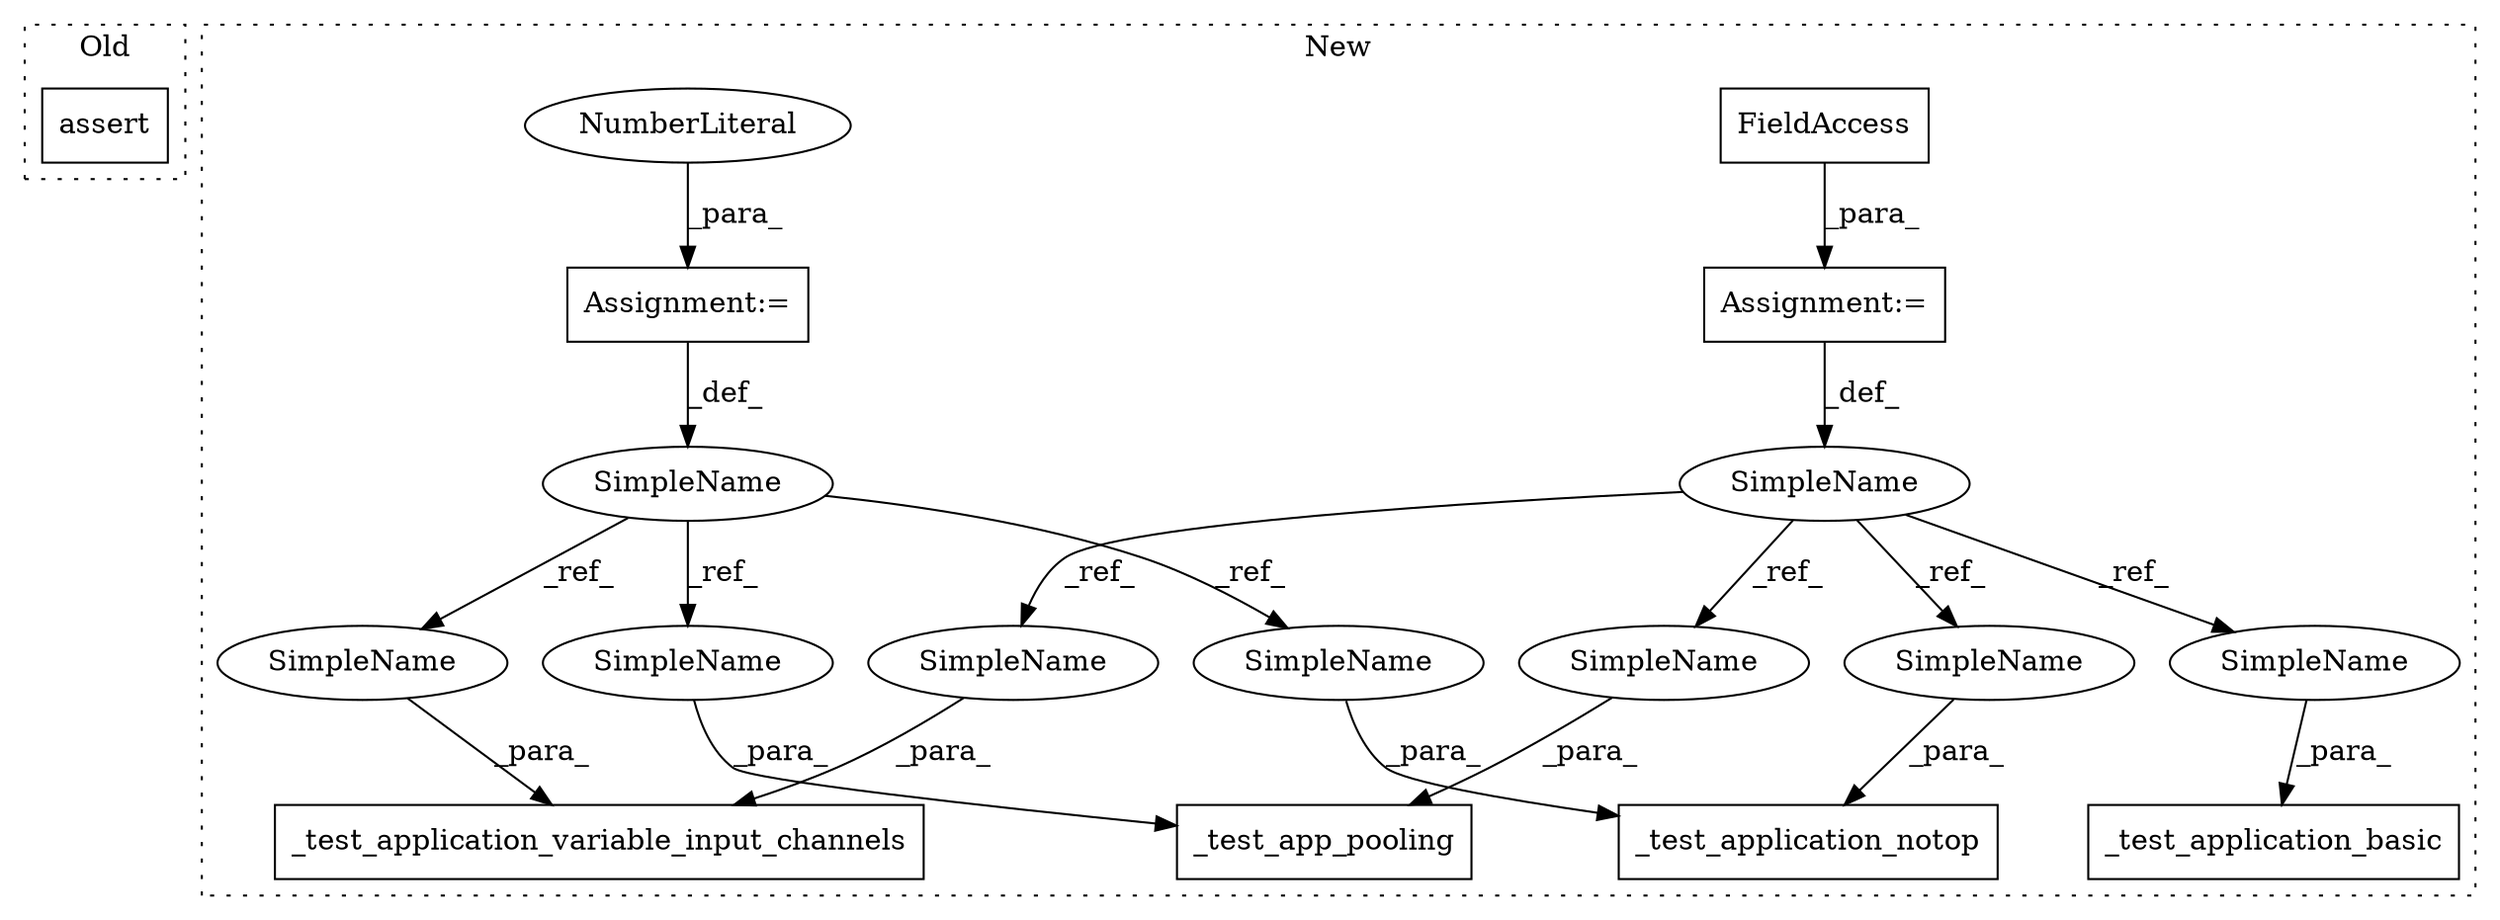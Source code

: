digraph G {
subgraph cluster0 {
1 [label="assert" a="6" s="11189" l="7" shape="box"];
label = "Old";
style="dotted";
}
subgraph cluster1 {
2 [label="_test_application_notop" a="32" s="5247,5283" l="24,1" shape="box"];
3 [label="SimpleName" a="42" s="5162" l="3" shape="ellipse"];
4 [label="_test_app_pooling" a="32" s="5351,5381" l="18,1" shape="box"];
5 [label="_test_application_basic" a="32" s="5213,5240" l="24,1" shape="box"];
6 [label="SimpleName" a="42" s="5194" l="8" shape="ellipse"];
7 [label="Assignment:=" a="7" s="5165" l="1" shape="box"];
8 [label="FieldAccess" a="22" s="5166" l="22" shape="box"];
9 [label="Assignment:=" a="7" s="5202" l="1" shape="box"];
10 [label="NumberLiteral" a="34" s="5203" l="4" shape="ellipse"];
11 [label="_test_application_variable_input_channels" a="32" s="5290,5344" l="42,1" shape="box"];
12 [label="SimpleName" a="42" s="5369" l="3" shape="ellipse"];
13 [label="SimpleName" a="42" s="5237" l="3" shape="ellipse"];
14 [label="SimpleName" a="42" s="5271" l="3" shape="ellipse"];
15 [label="SimpleName" a="42" s="5332" l="3" shape="ellipse"];
16 [label="SimpleName" a="42" s="5373" l="8" shape="ellipse"];
17 [label="SimpleName" a="42" s="5336" l="8" shape="ellipse"];
18 [label="SimpleName" a="42" s="5275" l="8" shape="ellipse"];
label = "New";
style="dotted";
}
3 -> 15 [label="_ref_"];
3 -> 14 [label="_ref_"];
3 -> 13 [label="_ref_"];
3 -> 12 [label="_ref_"];
6 -> 16 [label="_ref_"];
6 -> 18 [label="_ref_"];
6 -> 17 [label="_ref_"];
7 -> 3 [label="_def_"];
8 -> 7 [label="_para_"];
9 -> 6 [label="_def_"];
10 -> 9 [label="_para_"];
12 -> 4 [label="_para_"];
13 -> 5 [label="_para_"];
14 -> 2 [label="_para_"];
15 -> 11 [label="_para_"];
16 -> 4 [label="_para_"];
17 -> 11 [label="_para_"];
18 -> 2 [label="_para_"];
}